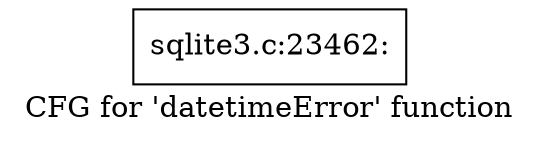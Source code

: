 digraph "CFG for 'datetimeError' function" {
	label="CFG for 'datetimeError' function";

	Node0x55c0fa786a80 [shape=record,label="{sqlite3.c:23462:}"];
}
